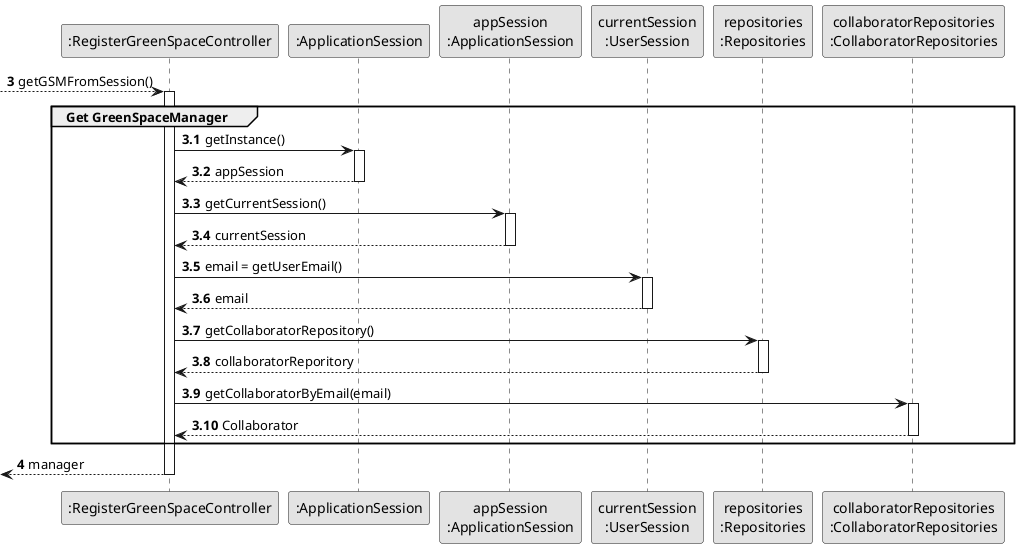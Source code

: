 @startuml
'https://plantuml.com/sequence-diagram
skinparam monochrome true
skinparam packageStyle rectangle
skinparam shadowing false
participant ":RegisterGreenSpaceController" as CTRL
participant ":ApplicationSession" as _APP
participant "appSession\n:ApplicationSession" as APP
participant "currentSession\n:UserSession" as SESSAO
participant "repositories\n:Repositories" as REPO
participant "collaboratorRepositories\n:CollaboratorRepositories" as COLREPO

autonumber 3

--> CTRL : getGSMFromSession()

autonumber 3.1

activate CTRL

group Get GreenSpaceManager


CTRL -> _APP : getInstance()

activate _APP

_APP --> CTRL : appSession

deactivate _APP

CTRL -> APP : getCurrentSession()

activate APP

APP --> CTRL : currentSession

deactivate APP

CTRL -> SESSAO : email = getUserEmail()

activate SESSAO

SESSAO --> CTRL : email

deactivate SESSAO

CTRL -> REPO : getCollaboratorRepository()

activate REPO

REPO --> CTRL : collaboratorReporitory

deactivate REPO

CTRL ->  COLREPO : getCollaboratorByEmail(email)

activate COLREPO

COLREPO --> CTRL : Collaborator

deactivate COLREPO

end
autonumber 4

<--CTRL : manager
deactivate CTRL
@enduml